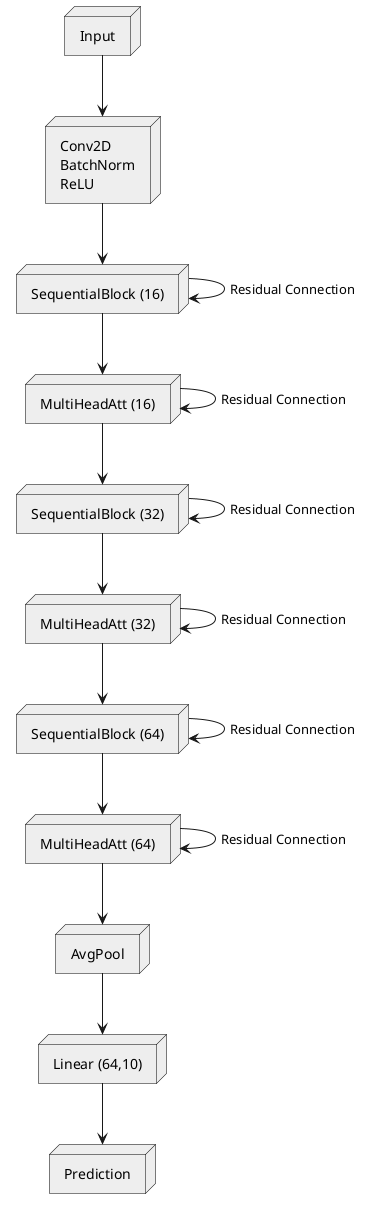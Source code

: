 ' -*- coding: utf-8 -*-
' Created on 2024-12-07 17:23:44 Saturday
' @author: Nikhil Kapila

@startuml
skinparam backgroundColor #ffffff
skinparam node {
    BackgroundColor #eeeeee
    BorderColor #000000
    FontColor #000000
}

' title ResNet20 for CIFAR-10

node "Input" as cifar10
node "Conv2D\nBatchNorm\nReLU" as conv2d_relu
node "SequentialBlock (16)" as seq16
node "MultiHeadAtt (16)" as selfatt16
node "SequentialBlock (32)" as seq32
node "MultiHeadAtt (32)" as selfatt32
node "SequentialBlock (64)" as seq64
node "MultiHeadAtt (64)" as selfatt64
node "AvgPool" as avgpool
node "Linear (64,10)" as linear
node "Prediction" as pred

cifar10 --> conv2d_relu
conv2d_relu --> seq16
seq16 -down-> seq16 : Residual Connection
seq16 --> selfatt16
selfatt16 -down-> selfatt16 : Residual Connection
selfatt16 --> seq32
seq32 -down-> seq32 : Residual Connection
seq32 --> selfatt32
selfatt32 -down-> selfatt32 : Residual Connection
selfatt32 --> seq64
seq64 -down-> seq64 : Residual Connection
seq64 --> selfatt64
selfatt64 -down-> selfatt64 : Residual Connection
selfatt64 --> avgpool
avgpool --> linear
linear --> pred

@enduml

